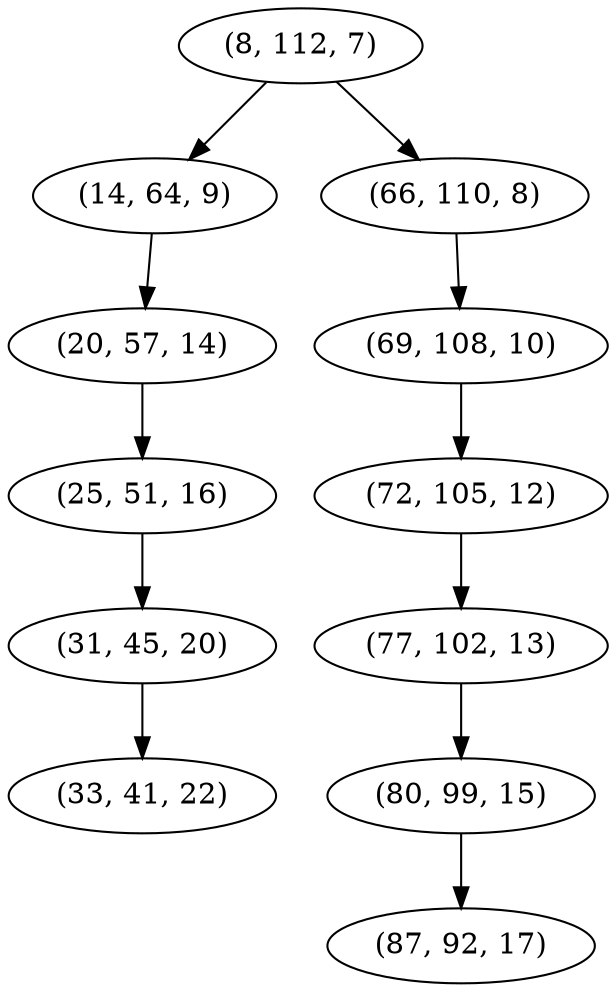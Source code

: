 digraph tree {
    "(8, 112, 7)";
    "(14, 64, 9)";
    "(20, 57, 14)";
    "(25, 51, 16)";
    "(31, 45, 20)";
    "(33, 41, 22)";
    "(66, 110, 8)";
    "(69, 108, 10)";
    "(72, 105, 12)";
    "(77, 102, 13)";
    "(80, 99, 15)";
    "(87, 92, 17)";
    "(8, 112, 7)" -> "(14, 64, 9)";
    "(8, 112, 7)" -> "(66, 110, 8)";
    "(14, 64, 9)" -> "(20, 57, 14)";
    "(20, 57, 14)" -> "(25, 51, 16)";
    "(25, 51, 16)" -> "(31, 45, 20)";
    "(31, 45, 20)" -> "(33, 41, 22)";
    "(66, 110, 8)" -> "(69, 108, 10)";
    "(69, 108, 10)" -> "(72, 105, 12)";
    "(72, 105, 12)" -> "(77, 102, 13)";
    "(77, 102, 13)" -> "(80, 99, 15)";
    "(80, 99, 15)" -> "(87, 92, 17)";
}
